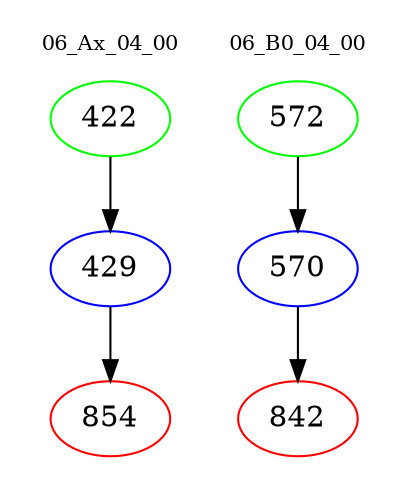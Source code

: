 digraph{
subgraph cluster_0 {
color = white
label = "06_Ax_04_00";
fontsize=10;
T0_422 [label="422", color="green"]
T0_422 -> T0_429 [color="black"]
T0_429 [label="429", color="blue"]
T0_429 -> T0_854 [color="black"]
T0_854 [label="854", color="red"]
}
subgraph cluster_1 {
color = white
label = "06_B0_04_00";
fontsize=10;
T1_572 [label="572", color="green"]
T1_572 -> T1_570 [color="black"]
T1_570 [label="570", color="blue"]
T1_570 -> T1_842 [color="black"]
T1_842 [label="842", color="red"]
}
}
